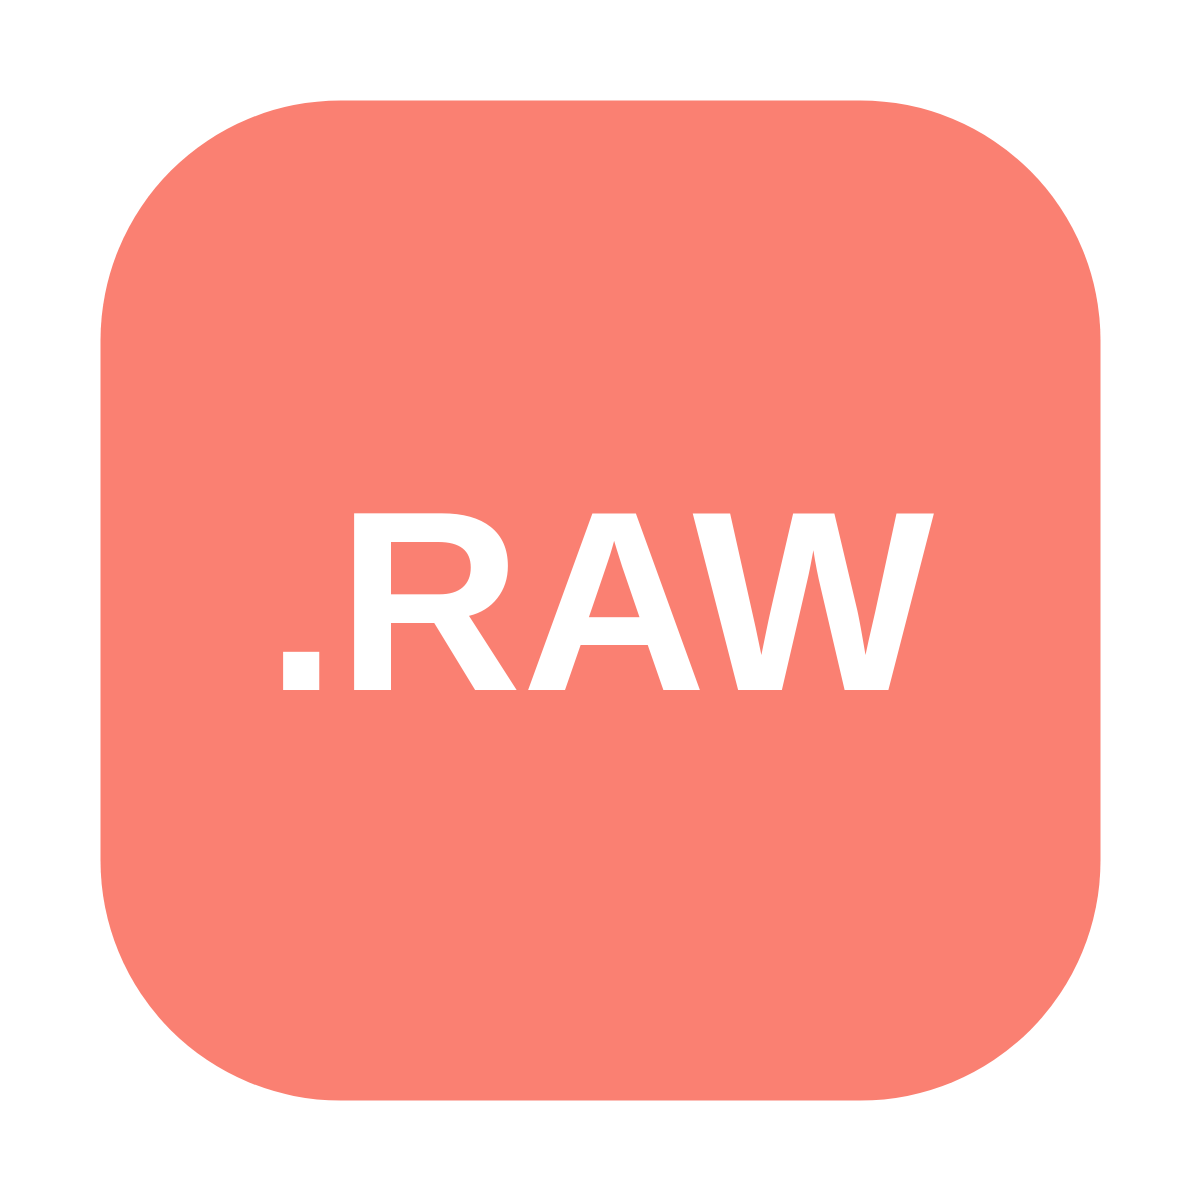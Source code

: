 <mxfile version="20.8.16" type="device"><diagram id="pdWp0k-tLJMJmRlTUQHI" name="Page-1"><mxGraphModel dx="1100" dy="912" grid="1" gridSize="10" guides="1" tooltips="1" connect="1" arrows="1" fold="1" page="1" pageScale="1" pageWidth="100" pageHeight="100" math="0" shadow="0"><root><mxCell id="0"/><mxCell id="1" parent="0"/><mxCell id="R1FXoq11jKYdEMTEPW_s-1" value="" style="rounded=0;whiteSpace=wrap;html=1;strokeWidth=0;strokeColor=none;fillColor=none;" parent="1" vertex="1"><mxGeometry width="600" height="600" as="geometry"/></mxCell><mxCell id="jNZEriba6v4BYZR53D1i-1" value="&lt;font style=&quot;font-size: 128px;&quot; color=&quot;#ffffff&quot;&gt;&lt;b style=&quot;&quot;&gt;.RAW&lt;/b&gt;&lt;/font&gt;&lt;b style=&quot;color: rgb(255, 255, 255);&quot;&gt;&lt;br&gt;&lt;/b&gt;" style="rounded=1;whiteSpace=wrap;html=1;fillColor=#FA8072;arcSize=24;strokeColor=none;strokeWidth=0;" parent="1" vertex="1"><mxGeometry x="50" y="50" width="500" height="500" as="geometry"/></mxCell></root></mxGraphModel></diagram></mxfile>